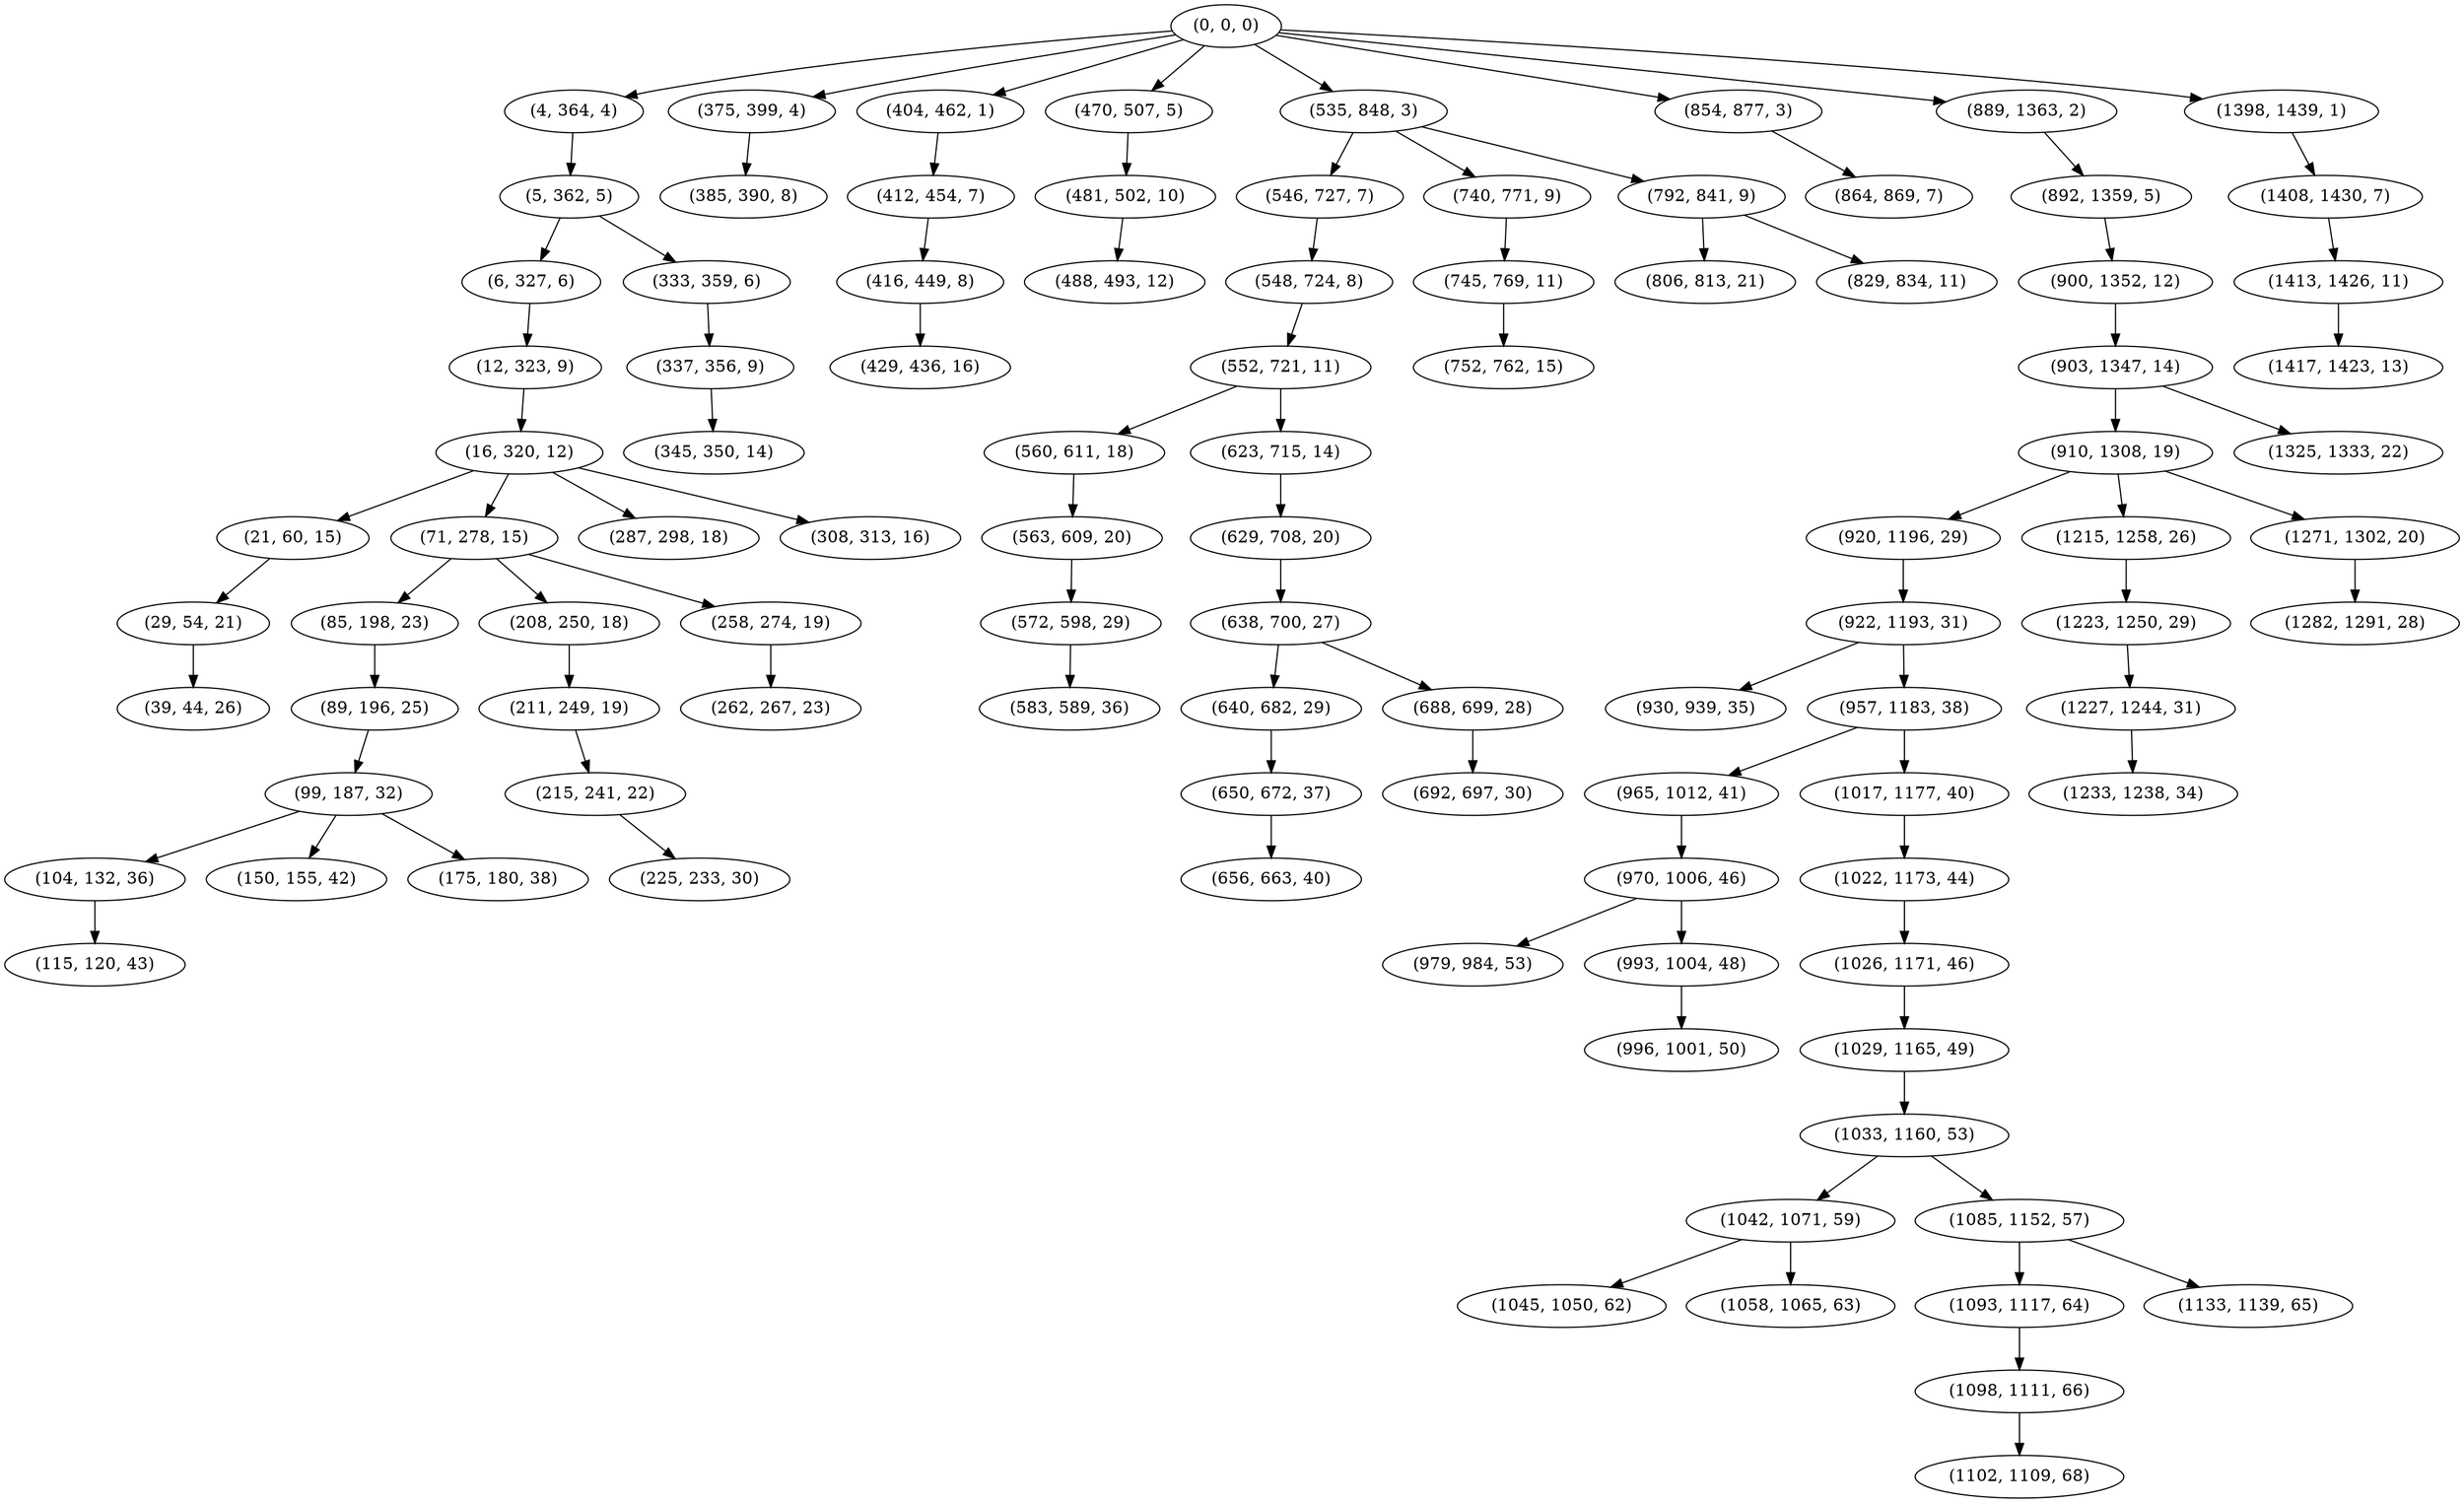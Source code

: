 digraph tree {
    "(0, 0, 0)";
    "(4, 364, 4)";
    "(5, 362, 5)";
    "(6, 327, 6)";
    "(12, 323, 9)";
    "(16, 320, 12)";
    "(21, 60, 15)";
    "(29, 54, 21)";
    "(39, 44, 26)";
    "(71, 278, 15)";
    "(85, 198, 23)";
    "(89, 196, 25)";
    "(99, 187, 32)";
    "(104, 132, 36)";
    "(115, 120, 43)";
    "(150, 155, 42)";
    "(175, 180, 38)";
    "(208, 250, 18)";
    "(211, 249, 19)";
    "(215, 241, 22)";
    "(225, 233, 30)";
    "(258, 274, 19)";
    "(262, 267, 23)";
    "(287, 298, 18)";
    "(308, 313, 16)";
    "(333, 359, 6)";
    "(337, 356, 9)";
    "(345, 350, 14)";
    "(375, 399, 4)";
    "(385, 390, 8)";
    "(404, 462, 1)";
    "(412, 454, 7)";
    "(416, 449, 8)";
    "(429, 436, 16)";
    "(470, 507, 5)";
    "(481, 502, 10)";
    "(488, 493, 12)";
    "(535, 848, 3)";
    "(546, 727, 7)";
    "(548, 724, 8)";
    "(552, 721, 11)";
    "(560, 611, 18)";
    "(563, 609, 20)";
    "(572, 598, 29)";
    "(583, 589, 36)";
    "(623, 715, 14)";
    "(629, 708, 20)";
    "(638, 700, 27)";
    "(640, 682, 29)";
    "(650, 672, 37)";
    "(656, 663, 40)";
    "(688, 699, 28)";
    "(692, 697, 30)";
    "(740, 771, 9)";
    "(745, 769, 11)";
    "(752, 762, 15)";
    "(792, 841, 9)";
    "(806, 813, 21)";
    "(829, 834, 11)";
    "(854, 877, 3)";
    "(864, 869, 7)";
    "(889, 1363, 2)";
    "(892, 1359, 5)";
    "(900, 1352, 12)";
    "(903, 1347, 14)";
    "(910, 1308, 19)";
    "(920, 1196, 29)";
    "(922, 1193, 31)";
    "(930, 939, 35)";
    "(957, 1183, 38)";
    "(965, 1012, 41)";
    "(970, 1006, 46)";
    "(979, 984, 53)";
    "(993, 1004, 48)";
    "(996, 1001, 50)";
    "(1017, 1177, 40)";
    "(1022, 1173, 44)";
    "(1026, 1171, 46)";
    "(1029, 1165, 49)";
    "(1033, 1160, 53)";
    "(1042, 1071, 59)";
    "(1045, 1050, 62)";
    "(1058, 1065, 63)";
    "(1085, 1152, 57)";
    "(1093, 1117, 64)";
    "(1098, 1111, 66)";
    "(1102, 1109, 68)";
    "(1133, 1139, 65)";
    "(1215, 1258, 26)";
    "(1223, 1250, 29)";
    "(1227, 1244, 31)";
    "(1233, 1238, 34)";
    "(1271, 1302, 20)";
    "(1282, 1291, 28)";
    "(1325, 1333, 22)";
    "(1398, 1439, 1)";
    "(1408, 1430, 7)";
    "(1413, 1426, 11)";
    "(1417, 1423, 13)";
    "(0, 0, 0)" -> "(4, 364, 4)";
    "(0, 0, 0)" -> "(375, 399, 4)";
    "(0, 0, 0)" -> "(404, 462, 1)";
    "(0, 0, 0)" -> "(470, 507, 5)";
    "(0, 0, 0)" -> "(535, 848, 3)";
    "(0, 0, 0)" -> "(854, 877, 3)";
    "(0, 0, 0)" -> "(889, 1363, 2)";
    "(0, 0, 0)" -> "(1398, 1439, 1)";
    "(4, 364, 4)" -> "(5, 362, 5)";
    "(5, 362, 5)" -> "(6, 327, 6)";
    "(5, 362, 5)" -> "(333, 359, 6)";
    "(6, 327, 6)" -> "(12, 323, 9)";
    "(12, 323, 9)" -> "(16, 320, 12)";
    "(16, 320, 12)" -> "(21, 60, 15)";
    "(16, 320, 12)" -> "(71, 278, 15)";
    "(16, 320, 12)" -> "(287, 298, 18)";
    "(16, 320, 12)" -> "(308, 313, 16)";
    "(21, 60, 15)" -> "(29, 54, 21)";
    "(29, 54, 21)" -> "(39, 44, 26)";
    "(71, 278, 15)" -> "(85, 198, 23)";
    "(71, 278, 15)" -> "(208, 250, 18)";
    "(71, 278, 15)" -> "(258, 274, 19)";
    "(85, 198, 23)" -> "(89, 196, 25)";
    "(89, 196, 25)" -> "(99, 187, 32)";
    "(99, 187, 32)" -> "(104, 132, 36)";
    "(99, 187, 32)" -> "(150, 155, 42)";
    "(99, 187, 32)" -> "(175, 180, 38)";
    "(104, 132, 36)" -> "(115, 120, 43)";
    "(208, 250, 18)" -> "(211, 249, 19)";
    "(211, 249, 19)" -> "(215, 241, 22)";
    "(215, 241, 22)" -> "(225, 233, 30)";
    "(258, 274, 19)" -> "(262, 267, 23)";
    "(333, 359, 6)" -> "(337, 356, 9)";
    "(337, 356, 9)" -> "(345, 350, 14)";
    "(375, 399, 4)" -> "(385, 390, 8)";
    "(404, 462, 1)" -> "(412, 454, 7)";
    "(412, 454, 7)" -> "(416, 449, 8)";
    "(416, 449, 8)" -> "(429, 436, 16)";
    "(470, 507, 5)" -> "(481, 502, 10)";
    "(481, 502, 10)" -> "(488, 493, 12)";
    "(535, 848, 3)" -> "(546, 727, 7)";
    "(535, 848, 3)" -> "(740, 771, 9)";
    "(535, 848, 3)" -> "(792, 841, 9)";
    "(546, 727, 7)" -> "(548, 724, 8)";
    "(548, 724, 8)" -> "(552, 721, 11)";
    "(552, 721, 11)" -> "(560, 611, 18)";
    "(552, 721, 11)" -> "(623, 715, 14)";
    "(560, 611, 18)" -> "(563, 609, 20)";
    "(563, 609, 20)" -> "(572, 598, 29)";
    "(572, 598, 29)" -> "(583, 589, 36)";
    "(623, 715, 14)" -> "(629, 708, 20)";
    "(629, 708, 20)" -> "(638, 700, 27)";
    "(638, 700, 27)" -> "(640, 682, 29)";
    "(638, 700, 27)" -> "(688, 699, 28)";
    "(640, 682, 29)" -> "(650, 672, 37)";
    "(650, 672, 37)" -> "(656, 663, 40)";
    "(688, 699, 28)" -> "(692, 697, 30)";
    "(740, 771, 9)" -> "(745, 769, 11)";
    "(745, 769, 11)" -> "(752, 762, 15)";
    "(792, 841, 9)" -> "(806, 813, 21)";
    "(792, 841, 9)" -> "(829, 834, 11)";
    "(854, 877, 3)" -> "(864, 869, 7)";
    "(889, 1363, 2)" -> "(892, 1359, 5)";
    "(892, 1359, 5)" -> "(900, 1352, 12)";
    "(900, 1352, 12)" -> "(903, 1347, 14)";
    "(903, 1347, 14)" -> "(910, 1308, 19)";
    "(903, 1347, 14)" -> "(1325, 1333, 22)";
    "(910, 1308, 19)" -> "(920, 1196, 29)";
    "(910, 1308, 19)" -> "(1215, 1258, 26)";
    "(910, 1308, 19)" -> "(1271, 1302, 20)";
    "(920, 1196, 29)" -> "(922, 1193, 31)";
    "(922, 1193, 31)" -> "(930, 939, 35)";
    "(922, 1193, 31)" -> "(957, 1183, 38)";
    "(957, 1183, 38)" -> "(965, 1012, 41)";
    "(957, 1183, 38)" -> "(1017, 1177, 40)";
    "(965, 1012, 41)" -> "(970, 1006, 46)";
    "(970, 1006, 46)" -> "(979, 984, 53)";
    "(970, 1006, 46)" -> "(993, 1004, 48)";
    "(993, 1004, 48)" -> "(996, 1001, 50)";
    "(1017, 1177, 40)" -> "(1022, 1173, 44)";
    "(1022, 1173, 44)" -> "(1026, 1171, 46)";
    "(1026, 1171, 46)" -> "(1029, 1165, 49)";
    "(1029, 1165, 49)" -> "(1033, 1160, 53)";
    "(1033, 1160, 53)" -> "(1042, 1071, 59)";
    "(1033, 1160, 53)" -> "(1085, 1152, 57)";
    "(1042, 1071, 59)" -> "(1045, 1050, 62)";
    "(1042, 1071, 59)" -> "(1058, 1065, 63)";
    "(1085, 1152, 57)" -> "(1093, 1117, 64)";
    "(1085, 1152, 57)" -> "(1133, 1139, 65)";
    "(1093, 1117, 64)" -> "(1098, 1111, 66)";
    "(1098, 1111, 66)" -> "(1102, 1109, 68)";
    "(1215, 1258, 26)" -> "(1223, 1250, 29)";
    "(1223, 1250, 29)" -> "(1227, 1244, 31)";
    "(1227, 1244, 31)" -> "(1233, 1238, 34)";
    "(1271, 1302, 20)" -> "(1282, 1291, 28)";
    "(1398, 1439, 1)" -> "(1408, 1430, 7)";
    "(1408, 1430, 7)" -> "(1413, 1426, 11)";
    "(1413, 1426, 11)" -> "(1417, 1423, 13)";
}
